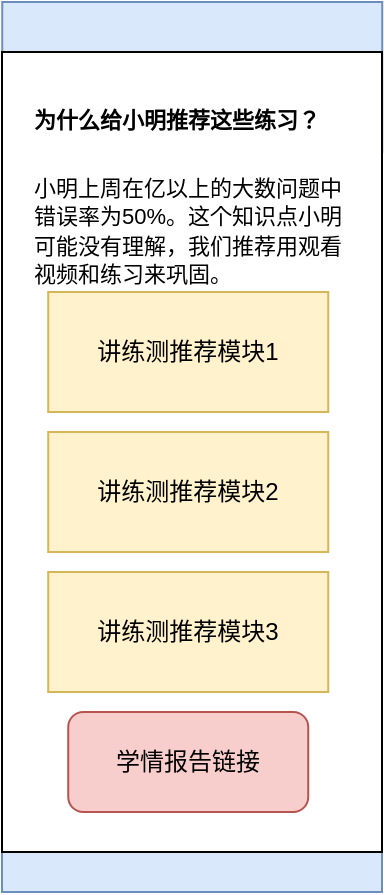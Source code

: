 <mxfile version="13.7.9" type="github">
  <diagram id="XRLAiwTjWuj6m0lgKd-L" name="Page-1">
    <mxGraphModel dx="1426" dy="768" grid="1" gridSize="10" guides="1" tooltips="1" connect="1" arrows="1" fold="1" page="1" pageScale="1" pageWidth="827" pageHeight="1169" math="0" shadow="0">
      <root>
        <mxCell id="0" />
        <mxCell id="1" parent="0" />
        <mxCell id="QKX1qTxqojYyCrMfHwdj-12" value="" style="rounded=0;whiteSpace=wrap;html=1;fillColor=#dae8fc;strokeColor=#6c8ebf;" vertex="1" parent="1">
          <mxGeometry x="369.12" y="125" width="190" height="75" as="geometry" />
        </mxCell>
        <mxCell id="QKX1qTxqojYyCrMfHwdj-4" value="" style="rounded=0;whiteSpace=wrap;html=1;fillColor=#dae8fc;strokeColor=#6c8ebf;" vertex="1" parent="1">
          <mxGeometry x="369" y="495" width="190" height="75" as="geometry" />
        </mxCell>
        <mxCell id="QKX1qTxqojYyCrMfHwdj-1" value="" style="rounded=0;whiteSpace=wrap;html=1;" vertex="1" parent="1">
          <mxGeometry x="369" y="150" width="190" height="400" as="geometry" />
        </mxCell>
        <mxCell id="QKX1qTxqojYyCrMfHwdj-2" value="学情报告链接" style="rounded=1;whiteSpace=wrap;html=1;fillColor=#f8cecc;strokeColor=#b85450;" vertex="1" parent="1">
          <mxGeometry x="402.12" y="480" width="120" height="50" as="geometry" />
        </mxCell>
        <mxCell id="QKX1qTxqojYyCrMfHwdj-6" value="讲练测推荐模块1" style="rounded=0;whiteSpace=wrap;html=1;fillColor=#fff2cc;strokeColor=#d6b656;" vertex="1" parent="1">
          <mxGeometry x="392.12" y="270" width="140" height="60" as="geometry" />
        </mxCell>
        <mxCell id="QKX1qTxqojYyCrMfHwdj-8" value="&lt;h1&gt;&lt;font style=&quot;font-size: 11px&quot;&gt;为什么给小明推荐这些练习？&amp;nbsp;&lt;/font&gt;&lt;/h1&gt;&lt;div&gt;&lt;font&gt;&lt;span style=&quot;font-size: 11px&quot;&gt;小明上周在亿以上的大数问题中错误率为50%。这个知识点小明可能没有理解，我们推荐用观看视频和练习来巩固。&lt;/span&gt;&lt;br&gt;&lt;/font&gt;&lt;/div&gt;" style="text;html=1;strokeColor=none;fillColor=none;spacing=5;spacingTop=-20;whiteSpace=wrap;overflow=hidden;rounded=0;" vertex="1" parent="1">
          <mxGeometry x="380" y="160" width="170" height="110" as="geometry" />
        </mxCell>
        <mxCell id="QKX1qTxqojYyCrMfHwdj-10" value="讲练测推荐模块2" style="rounded=0;whiteSpace=wrap;html=1;fillColor=#fff2cc;strokeColor=#d6b656;" vertex="1" parent="1">
          <mxGeometry x="392.12" y="340" width="140" height="60" as="geometry" />
        </mxCell>
        <mxCell id="QKX1qTxqojYyCrMfHwdj-11" value="讲练测推荐模块3" style="rounded=0;whiteSpace=wrap;html=1;fillColor=#fff2cc;strokeColor=#d6b656;" vertex="1" parent="1">
          <mxGeometry x="392.12" y="410" width="140" height="60" as="geometry" />
        </mxCell>
      </root>
    </mxGraphModel>
  </diagram>
</mxfile>
